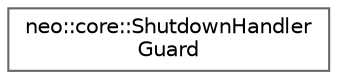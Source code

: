 digraph "Graphical Class Hierarchy"
{
 // LATEX_PDF_SIZE
  bgcolor="transparent";
  edge [fontname=Helvetica,fontsize=10,labelfontname=Helvetica,labelfontsize=10];
  node [fontname=Helvetica,fontsize=10,shape=box,height=0.2,width=0.4];
  rankdir="LR";
  Node0 [id="Node000000",label="neo::core::ShutdownHandler\lGuard",height=0.2,width=0.4,color="grey40", fillcolor="white", style="filled",URL="$classneo_1_1core_1_1_shutdown_handler_guard.html",tooltip="RAII helper for automatic shutdown handler registration."];
}
